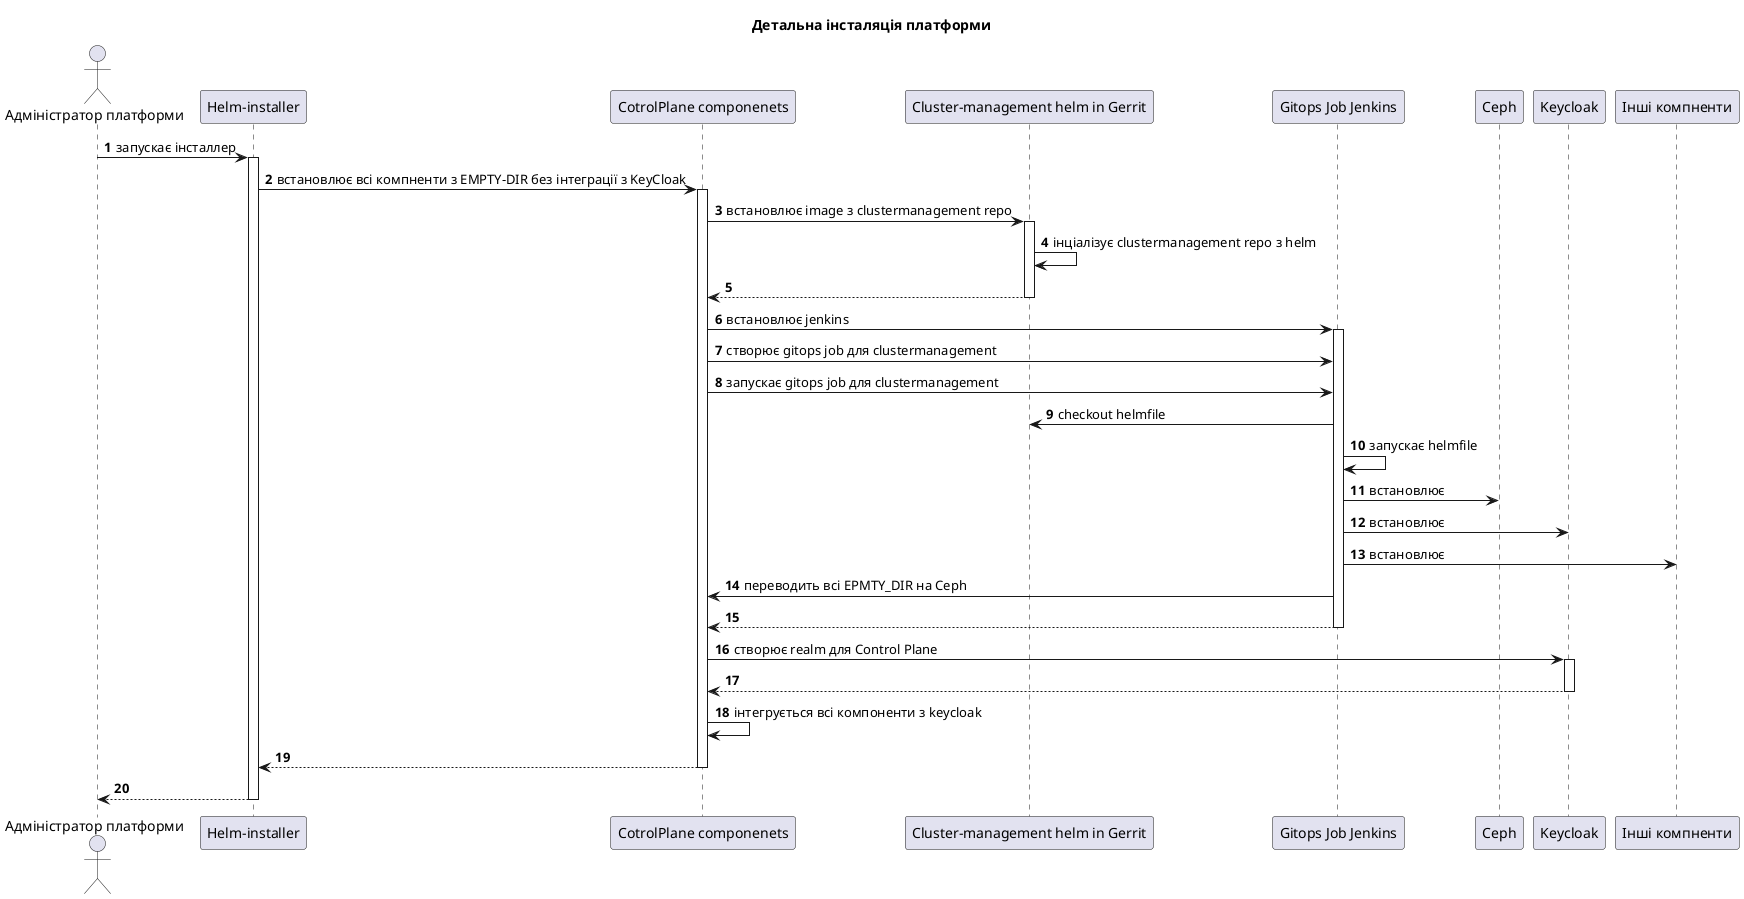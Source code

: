 @startuml
actor "Адміністратор платформи" as admin  order 10
participant "Helm-installer" as installer  order 20
participant "CotrolPlane componenets" as cp  order 30
participant "Cluster-management helm in Gerrit" as gerrit  order 40
participant "Gitops Job Jenkins" as jenkins  order 50
participant "Ceph" as ceph  order 60
participant "Keycloak" as keycloak  order 70
participant "Інші компненти" as other  order 80

title Детальна інсталяція платформи
autonumber

admin -> installer: запускає інсталлер
activate installer
  installer -> cp: встановлює всі компненти з EMPTY-DIR без інтеграції з KeyCloak
  activate cp
    cp -> gerrit: встановлює image з clustermanagement repo
    activate gerrit
      gerrit -> gerrit: інціалізує clustermanagement repo з helm
    return
    cp -> jenkins: встановлює jenkins
    activate jenkins
      cp -> jenkins: створює gitops job для clustermanagement
      cp -> jenkins: запускає gitops job для clustermanagement
      jenkins -> gerrit: checkout helmfile
      jenkins -> jenkins: запускає helmfile
      jenkins -> ceph: встановлює
      jenkins -> keycloak: встановлює
      jenkins -> other: встановлює
      jenkins -> cp: переводить всі EPMTY_DIR на Ceph
    return
    cp -> keycloak: створює realm для Control Plane
    activate keycloak
    return
    cp -> cp: інтегрується всі компоненти з keycloak

   return
return



@enduml